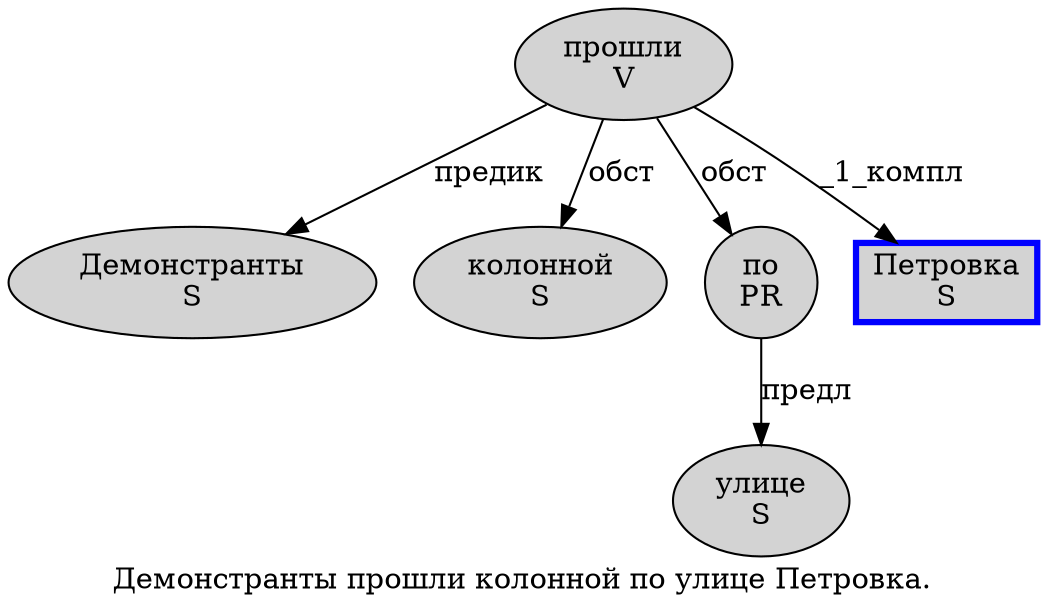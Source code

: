 digraph SENTENCE_366 {
	graph [label="Демонстранты прошли колонной по улице Петровка."]
	node [style=filled]
		0 [label="Демонстранты
S" color="" fillcolor=lightgray penwidth=1 shape=ellipse]
		1 [label="прошли
V" color="" fillcolor=lightgray penwidth=1 shape=ellipse]
		2 [label="колонной
S" color="" fillcolor=lightgray penwidth=1 shape=ellipse]
		3 [label="по
PR" color="" fillcolor=lightgray penwidth=1 shape=ellipse]
		4 [label="улице
S" color="" fillcolor=lightgray penwidth=1 shape=ellipse]
		5 [label="Петровка
S" color=blue fillcolor=lightgray penwidth=3 shape=box]
			3 -> 4 [label="предл"]
			1 -> 0 [label="предик"]
			1 -> 2 [label="обст"]
			1 -> 3 [label="обст"]
			1 -> 5 [label="_1_компл"]
}